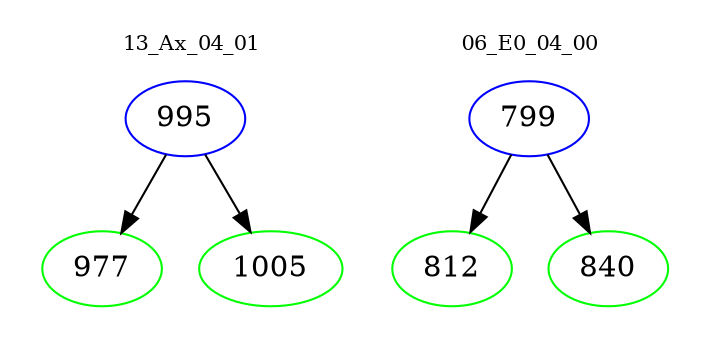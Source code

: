 digraph{
subgraph cluster_0 {
color = white
label = "13_Ax_04_01";
fontsize=10;
T0_995 [label="995", color="blue"]
T0_995 -> T0_977 [color="black"]
T0_977 [label="977", color="green"]
T0_995 -> T0_1005 [color="black"]
T0_1005 [label="1005", color="green"]
}
subgraph cluster_1 {
color = white
label = "06_E0_04_00";
fontsize=10;
T1_799 [label="799", color="blue"]
T1_799 -> T1_812 [color="black"]
T1_812 [label="812", color="green"]
T1_799 -> T1_840 [color="black"]
T1_840 [label="840", color="green"]
}
}
